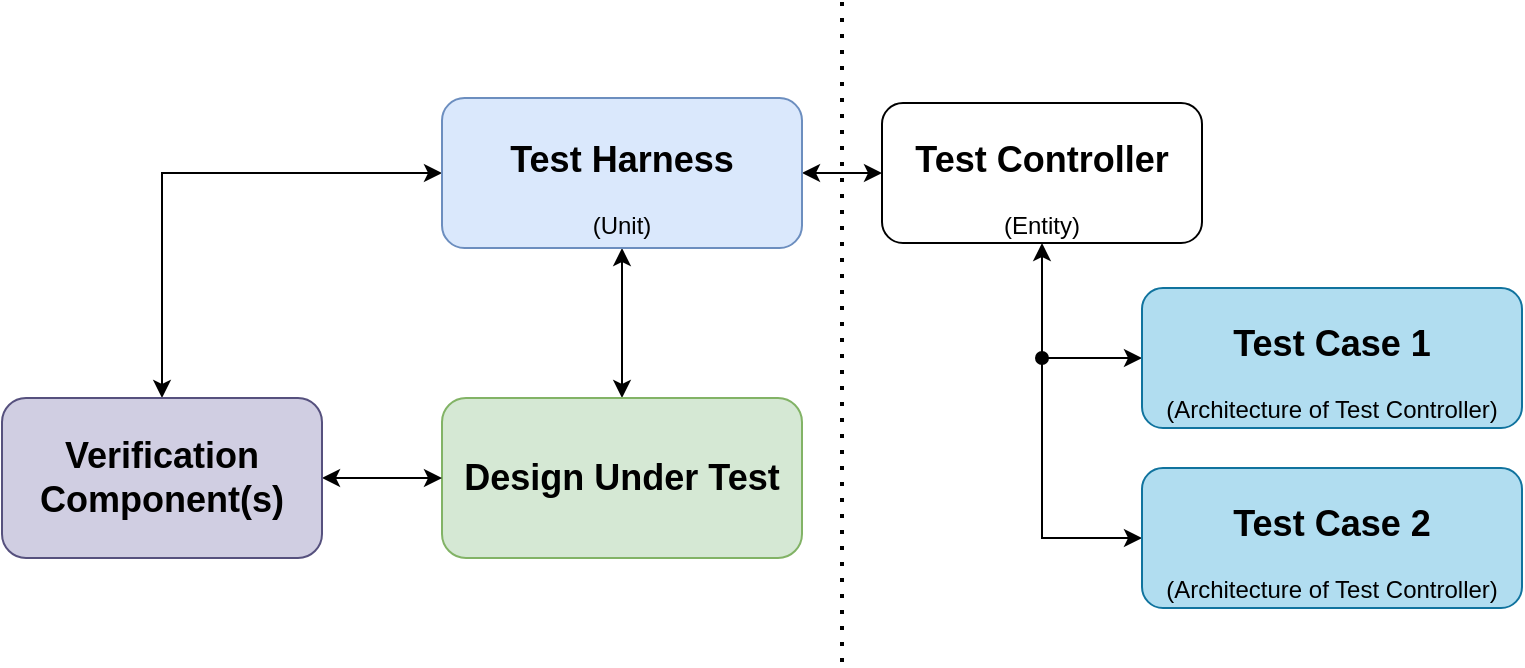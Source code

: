<mxfile version="14.2.9" type="device" pages="2"><diagram id="0u_9WNRVnfDjj10SUnri" name="Page-1"><mxGraphModel dx="2441" dy="945" grid="1" gridSize="10" guides="1" tooltips="1" connect="1" arrows="1" fold="1" page="1" pageScale="1" pageWidth="850" pageHeight="1100" math="0" shadow="0"><root><mxCell id="0"/><mxCell id="1" parent="0"/><mxCell id="yBhyUpZe_ovNLY8EnPJA-3" value="" style="edgeStyle=orthogonalEdgeStyle;rounded=0;orthogonalLoop=1;jettySize=auto;html=1;startArrow=classic;startFill=1;" edge="1" parent="1" source="yBhyUpZe_ovNLY8EnPJA-1" target="yBhyUpZe_ovNLY8EnPJA-2"><mxGeometry relative="1" as="geometry"/></mxCell><mxCell id="yBhyUpZe_ovNLY8EnPJA-11" value="" style="edgeStyle=orthogonalEdgeStyle;rounded=0;orthogonalLoop=1;jettySize=auto;html=1;startArrow=classic;startFill=1;endArrow=classic;endFill=1;" edge="1" parent="1" source="yBhyUpZe_ovNLY8EnPJA-1" target="yBhyUpZe_ovNLY8EnPJA-10"><mxGeometry relative="1" as="geometry"/></mxCell><mxCell id="yBhyUpZe_ovNLY8EnPJA-13" value="" style="edgeStyle=orthogonalEdgeStyle;rounded=0;orthogonalLoop=1;jettySize=auto;html=1;startArrow=classic;startFill=1;endArrow=classic;endFill=1;" edge="1" parent="1" source="yBhyUpZe_ovNLY8EnPJA-1" target="yBhyUpZe_ovNLY8EnPJA-12"><mxGeometry relative="1" as="geometry"/></mxCell><mxCell id="yBhyUpZe_ovNLY8EnPJA-1" value="&lt;div&gt;&lt;h2&gt;Test Harness&lt;/h2&gt;&lt;/div&gt;(Unit)" style="rounded=1;whiteSpace=wrap;html=1;fillColor=#dae8fc;strokeColor=#6c8ebf;" vertex="1" parent="1"><mxGeometry x="70" y="260" width="180" height="75" as="geometry"/></mxCell><mxCell id="yBhyUpZe_ovNLY8EnPJA-8" style="edgeStyle=orthogonalEdgeStyle;rounded=0;orthogonalLoop=1;jettySize=auto;html=1;exitX=0.5;exitY=1;exitDx=0;exitDy=0;startArrow=classic;startFill=1;entryX=0;entryY=0.5;entryDx=0;entryDy=0;" edge="1" parent="1" source="yBhyUpZe_ovNLY8EnPJA-2" target="yBhyUpZe_ovNLY8EnPJA-20"><mxGeometry relative="1" as="geometry"><mxPoint x="400" y="500" as="targetPoint"/><Array as="points"><mxPoint x="370" y="480"/></Array></mxGeometry></mxCell><mxCell id="yBhyUpZe_ovNLY8EnPJA-2" value="&lt;div&gt;&lt;h2&gt;Test Controller&lt;/h2&gt;&lt;/div&gt;&lt;div&gt;(Entity)&lt;br&gt;&lt;/div&gt;" style="whiteSpace=wrap;html=1;rounded=1;" vertex="1" parent="1"><mxGeometry x="290" y="262.5" width="160" height="70" as="geometry"/></mxCell><mxCell id="yBhyUpZe_ovNLY8EnPJA-9" style="edgeStyle=orthogonalEdgeStyle;rounded=0;orthogonalLoop=1;jettySize=auto;html=1;exitX=0;exitY=0.5;exitDx=0;exitDy=0;startArrow=classic;startFill=1;endArrow=oval;endFill=1;" edge="1" parent="1" source="yBhyUpZe_ovNLY8EnPJA-4"><mxGeometry relative="1" as="geometry"><mxPoint x="370" y="390" as="targetPoint"/><Array as="points"><mxPoint x="390" y="390"/><mxPoint x="390" y="390"/></Array></mxGeometry></mxCell><mxCell id="yBhyUpZe_ovNLY8EnPJA-4" value="&lt;div&gt;&lt;h2&gt;Test Case 1&lt;/h2&gt;&lt;/div&gt;&lt;div&gt;(Architecture of Test Controller)&lt;br&gt;&lt;/div&gt;" style="whiteSpace=wrap;html=1;rounded=1;fillColor=#b1ddf0;strokeColor=#10739e;" vertex="1" parent="1"><mxGeometry x="420" y="355" width="190" height="70" as="geometry"/></mxCell><mxCell id="yBhyUpZe_ovNLY8EnPJA-10" value="&lt;h2&gt;Design Under Test&lt;/h2&gt;" style="whiteSpace=wrap;html=1;rounded=1;fillColor=#d5e8d4;strokeColor=#82b366;" vertex="1" parent="1"><mxGeometry x="70" y="410" width="180" height="80" as="geometry"/></mxCell><mxCell id="yBhyUpZe_ovNLY8EnPJA-14" value="" style="edgeStyle=orthogonalEdgeStyle;rounded=0;orthogonalLoop=1;jettySize=auto;html=1;startArrow=classic;startFill=1;endArrow=classic;endFill=1;" edge="1" parent="1" source="yBhyUpZe_ovNLY8EnPJA-12" target="yBhyUpZe_ovNLY8EnPJA-10"><mxGeometry relative="1" as="geometry"/></mxCell><mxCell id="yBhyUpZe_ovNLY8EnPJA-12" value="&lt;h2&gt;Verification Component(s)&lt;/h2&gt;" style="whiteSpace=wrap;html=1;rounded=1;fillColor=#d0cee2;strokeColor=#56517e;" vertex="1" parent="1"><mxGeometry x="-150" y="410" width="160" height="80" as="geometry"/></mxCell><mxCell id="yBhyUpZe_ovNLY8EnPJA-20" value="&lt;div&gt;&lt;h2&gt;Test Case 2&lt;/h2&gt;&lt;/div&gt;&lt;div&gt;(Architecture of Test Controller)&lt;br&gt;&lt;/div&gt;" style="whiteSpace=wrap;html=1;rounded=1;fillColor=#b1ddf0;strokeColor=#10739e;" vertex="1" parent="1"><mxGeometry x="420" y="445" width="190" height="70" as="geometry"/></mxCell><mxCell id="yBhyUpZe_ovNLY8EnPJA-21" value="" style="endArrow=none;dashed=1;html=1;dashPattern=1 3;strokeWidth=2;" edge="1" parent="1"><mxGeometry width="50" height="50" relative="1" as="geometry"><mxPoint x="270" y="542" as="sourcePoint"/><mxPoint x="270" y="212" as="targetPoint"/></mxGeometry></mxCell></root></mxGraphModel></diagram><diagram id="gqYEFVOxyZ5shNuKdUTz" name="Page-2"><mxGraphModel dx="1337" dy="794" grid="1" gridSize="10" guides="1" tooltips="1" connect="1" arrows="1" fold="1" page="0" pageScale="1" pageWidth="850" pageHeight="1100" math="0" shadow="0"><root><mxCell id="b5dstCz3n2K3lZYGtmvL-0"/><mxCell id="b5dstCz3n2K3lZYGtmvL-1" parent="b5dstCz3n2K3lZYGtmvL-0"/><mxCell id="ZEMLXnCJAZYxGiWozTgs-0" value="&lt;div&gt;&lt;h2&gt;Testbench&lt;br&gt;&lt;/h2&gt;&lt;/div&gt;&lt;div&gt;(Unit)&lt;br&gt;&lt;/div&gt;" style="whiteSpace=wrap;html=1;rounded=1;verticalAlign=top;fillColor=none;" vertex="1" parent="b5dstCz3n2K3lZYGtmvL-1"><mxGeometry x="360" y="280" width="280" height="390" as="geometry"/></mxCell><mxCell id="b5dstCz3n2K3lZYGtmvL-9" value="&lt;div&gt;&lt;h2&gt;Test Case 1&lt;/h2&gt;&lt;/div&gt;&lt;div&gt;(Procedure or process)&lt;br&gt;&lt;/div&gt;" style="whiteSpace=wrap;html=1;rounded=0;fillColor=#b1ddf0;strokeColor=#10739e;dashed=1;dashPattern=1 1;" vertex="1" parent="b5dstCz3n2K3lZYGtmvL-1"><mxGeometry x="405" y="370" width="190" height="70" as="geometry"/></mxCell><mxCell id="X6EvX2fADZXHIAhbDCoW-3" style="edgeStyle=orthogonalEdgeStyle;rounded=0;orthogonalLoop=1;jettySize=auto;html=1;exitX=0;exitY=0.25;exitDx=0;exitDy=0;entryX=1;entryY=0.5;entryDx=0;entryDy=0;startArrow=classic;startFill=1;endArrow=classic;endFill=1;strokeWidth=1;" edge="1" parent="b5dstCz3n2K3lZYGtmvL-1" source="b5dstCz3n2K3lZYGtmvL-10" target="b5dstCz3n2K3lZYGtmvL-9"><mxGeometry relative="1" as="geometry"/></mxCell><mxCell id="b5dstCz3n2K3lZYGtmvL-10" value="&lt;h2&gt;Design Under Test&lt;/h2&gt;" style="whiteSpace=wrap;html=1;rounded=1;fillColor=#d5e8d4;strokeColor=#82b366;dashed=1;dashPattern=1 1;" vertex="1" parent="b5dstCz3n2K3lZYGtmvL-1"><mxGeometry x="660" y="385" width="165" height="80" as="geometry"/></mxCell><mxCell id="X6EvX2fADZXHIAhbDCoW-1" style="edgeStyle=orthogonalEdgeStyle;rounded=0;orthogonalLoop=1;jettySize=auto;html=1;exitX=1;exitY=0.25;exitDx=0;exitDy=0;entryX=0;entryY=0.5;entryDx=0;entryDy=0;startArrow=classic;startFill=1;endArrow=classic;endFill=1;strokeWidth=1;" edge="1" parent="b5dstCz3n2K3lZYGtmvL-1" source="b5dstCz3n2K3lZYGtmvL-12" target="b5dstCz3n2K3lZYGtmvL-9"><mxGeometry relative="1" as="geometry"/></mxCell><mxCell id="X6EvX2fADZXHIAhbDCoW-2" style="edgeStyle=orthogonalEdgeStyle;rounded=0;orthogonalLoop=1;jettySize=auto;html=1;exitX=1;exitY=0.75;exitDx=0;exitDy=0;entryX=0;entryY=0.5;entryDx=0;entryDy=0;startArrow=classic;startFill=1;endArrow=classic;endFill=1;strokeWidth=1;" edge="1" parent="b5dstCz3n2K3lZYGtmvL-1" source="b5dstCz3n2K3lZYGtmvL-12" target="b5dstCz3n2K3lZYGtmvL-13"><mxGeometry relative="1" as="geometry"/></mxCell><mxCell id="X6EvX2fADZXHIAhbDCoW-8" style="edgeStyle=orthogonalEdgeStyle;rounded=0;orthogonalLoop=1;jettySize=auto;html=1;exitX=0.5;exitY=1;exitDx=0;exitDy=0;entryX=0;entryY=0.75;entryDx=0;entryDy=0;startArrow=classic;startFill=1;endArrow=classic;endFill=1;strokeWidth=1;" edge="1" parent="b5dstCz3n2K3lZYGtmvL-1" source="b5dstCz3n2K3lZYGtmvL-12" target="X6EvX2fADZXHIAhbDCoW-5"><mxGeometry relative="1" as="geometry"/></mxCell><mxCell id="b5dstCz3n2K3lZYGtmvL-12" value="&lt;h2&gt;Verification Component(s)&lt;/h2&gt;" style="whiteSpace=wrap;html=1;rounded=1;dashed=1;dashPattern=1 1;fillColor=#d0cee2;strokeColor=#56517e;" vertex="1" parent="b5dstCz3n2K3lZYGtmvL-1"><mxGeometry x="180" y="385" width="160" height="80" as="geometry"/></mxCell><mxCell id="X6EvX2fADZXHIAhbDCoW-4" style="edgeStyle=orthogonalEdgeStyle;rounded=0;orthogonalLoop=1;jettySize=auto;html=1;exitX=1;exitY=0.5;exitDx=0;exitDy=0;entryX=0;entryY=0.75;entryDx=0;entryDy=0;startArrow=classic;startFill=1;endArrow=classic;endFill=1;strokeWidth=1;" edge="1" parent="b5dstCz3n2K3lZYGtmvL-1" source="b5dstCz3n2K3lZYGtmvL-13" target="b5dstCz3n2K3lZYGtmvL-10"><mxGeometry relative="1" as="geometry"/></mxCell><mxCell id="X6EvX2fADZXHIAhbDCoW-10" style="edgeStyle=orthogonalEdgeStyle;rounded=0;orthogonalLoop=1;jettySize=auto;html=1;exitX=0;exitY=0.75;exitDx=0;exitDy=0;startArrow=classic;startFill=1;endArrow=oval;endFill=1;strokeWidth=1;" edge="1" parent="b5dstCz3n2K3lZYGtmvL-1" source="b5dstCz3n2K3lZYGtmvL-13"><mxGeometry relative="1" as="geometry"><mxPoint x="380" y="502.4" as="targetPoint"/></mxGeometry></mxCell><mxCell id="b5dstCz3n2K3lZYGtmvL-13" value="&lt;div&gt;&lt;h2&gt;Test Case 2&lt;/h2&gt;&lt;/div&gt;&lt;div&gt;(Procedure or process)&lt;br&gt;&lt;/div&gt;" style="whiteSpace=wrap;html=1;rounded=0;fillColor=#b1ddf0;strokeColor=#10739e;dashed=1;dashPattern=1 1;" vertex="1" parent="b5dstCz3n2K3lZYGtmvL-1"><mxGeometry x="405" y="450" width="190" height="70" as="geometry"/></mxCell><mxCell id="X6EvX2fADZXHIAhbDCoW-6" style="edgeStyle=orthogonalEdgeStyle;rounded=0;orthogonalLoop=1;jettySize=auto;html=1;exitX=0;exitY=0.25;exitDx=0;exitDy=0;entryX=0;entryY=0.75;entryDx=0;entryDy=0;startArrow=classic;startFill=1;endArrow=classic;endFill=1;strokeWidth=1;" edge="1" parent="b5dstCz3n2K3lZYGtmvL-1" source="X6EvX2fADZXHIAhbDCoW-5" target="b5dstCz3n2K3lZYGtmvL-9"><mxGeometry relative="1" as="geometry"><Array as="points"><mxPoint x="380" y="562"/><mxPoint x="380" y="423"/><mxPoint x="405" y="423"/></Array></mxGeometry></mxCell><mxCell id="X6EvX2fADZXHIAhbDCoW-9" style="edgeStyle=orthogonalEdgeStyle;rounded=0;orthogonalLoop=1;jettySize=auto;html=1;exitX=1;exitY=0.75;exitDx=0;exitDy=0;entryX=0.5;entryY=1;entryDx=0;entryDy=0;startArrow=classic;startFill=1;endArrow=classic;endFill=1;strokeWidth=1;" edge="1" parent="b5dstCz3n2K3lZYGtmvL-1" source="X6EvX2fADZXHIAhbDCoW-5" target="b5dstCz3n2K3lZYGtmvL-10"><mxGeometry relative="1" as="geometry"/></mxCell><mxCell id="X6EvX2fADZXHIAhbDCoW-5" value="&lt;div&gt;&lt;h2&gt;Unofficial Test Harness&lt;br&gt;&lt;/h2&gt;&lt;/div&gt;&lt;div&gt;(Port maps, signal definitions and concurrent statements)&lt;br&gt;&lt;/div&gt;" style="whiteSpace=wrap;html=1;rounded=0;fillColor=none;dashed=1;dashPattern=1 1;" vertex="1" parent="b5dstCz3n2K3lZYGtmvL-1"><mxGeometry x="405" y="535" width="190" height="110" as="geometry"/></mxCell></root></mxGraphModel></diagram></mxfile>